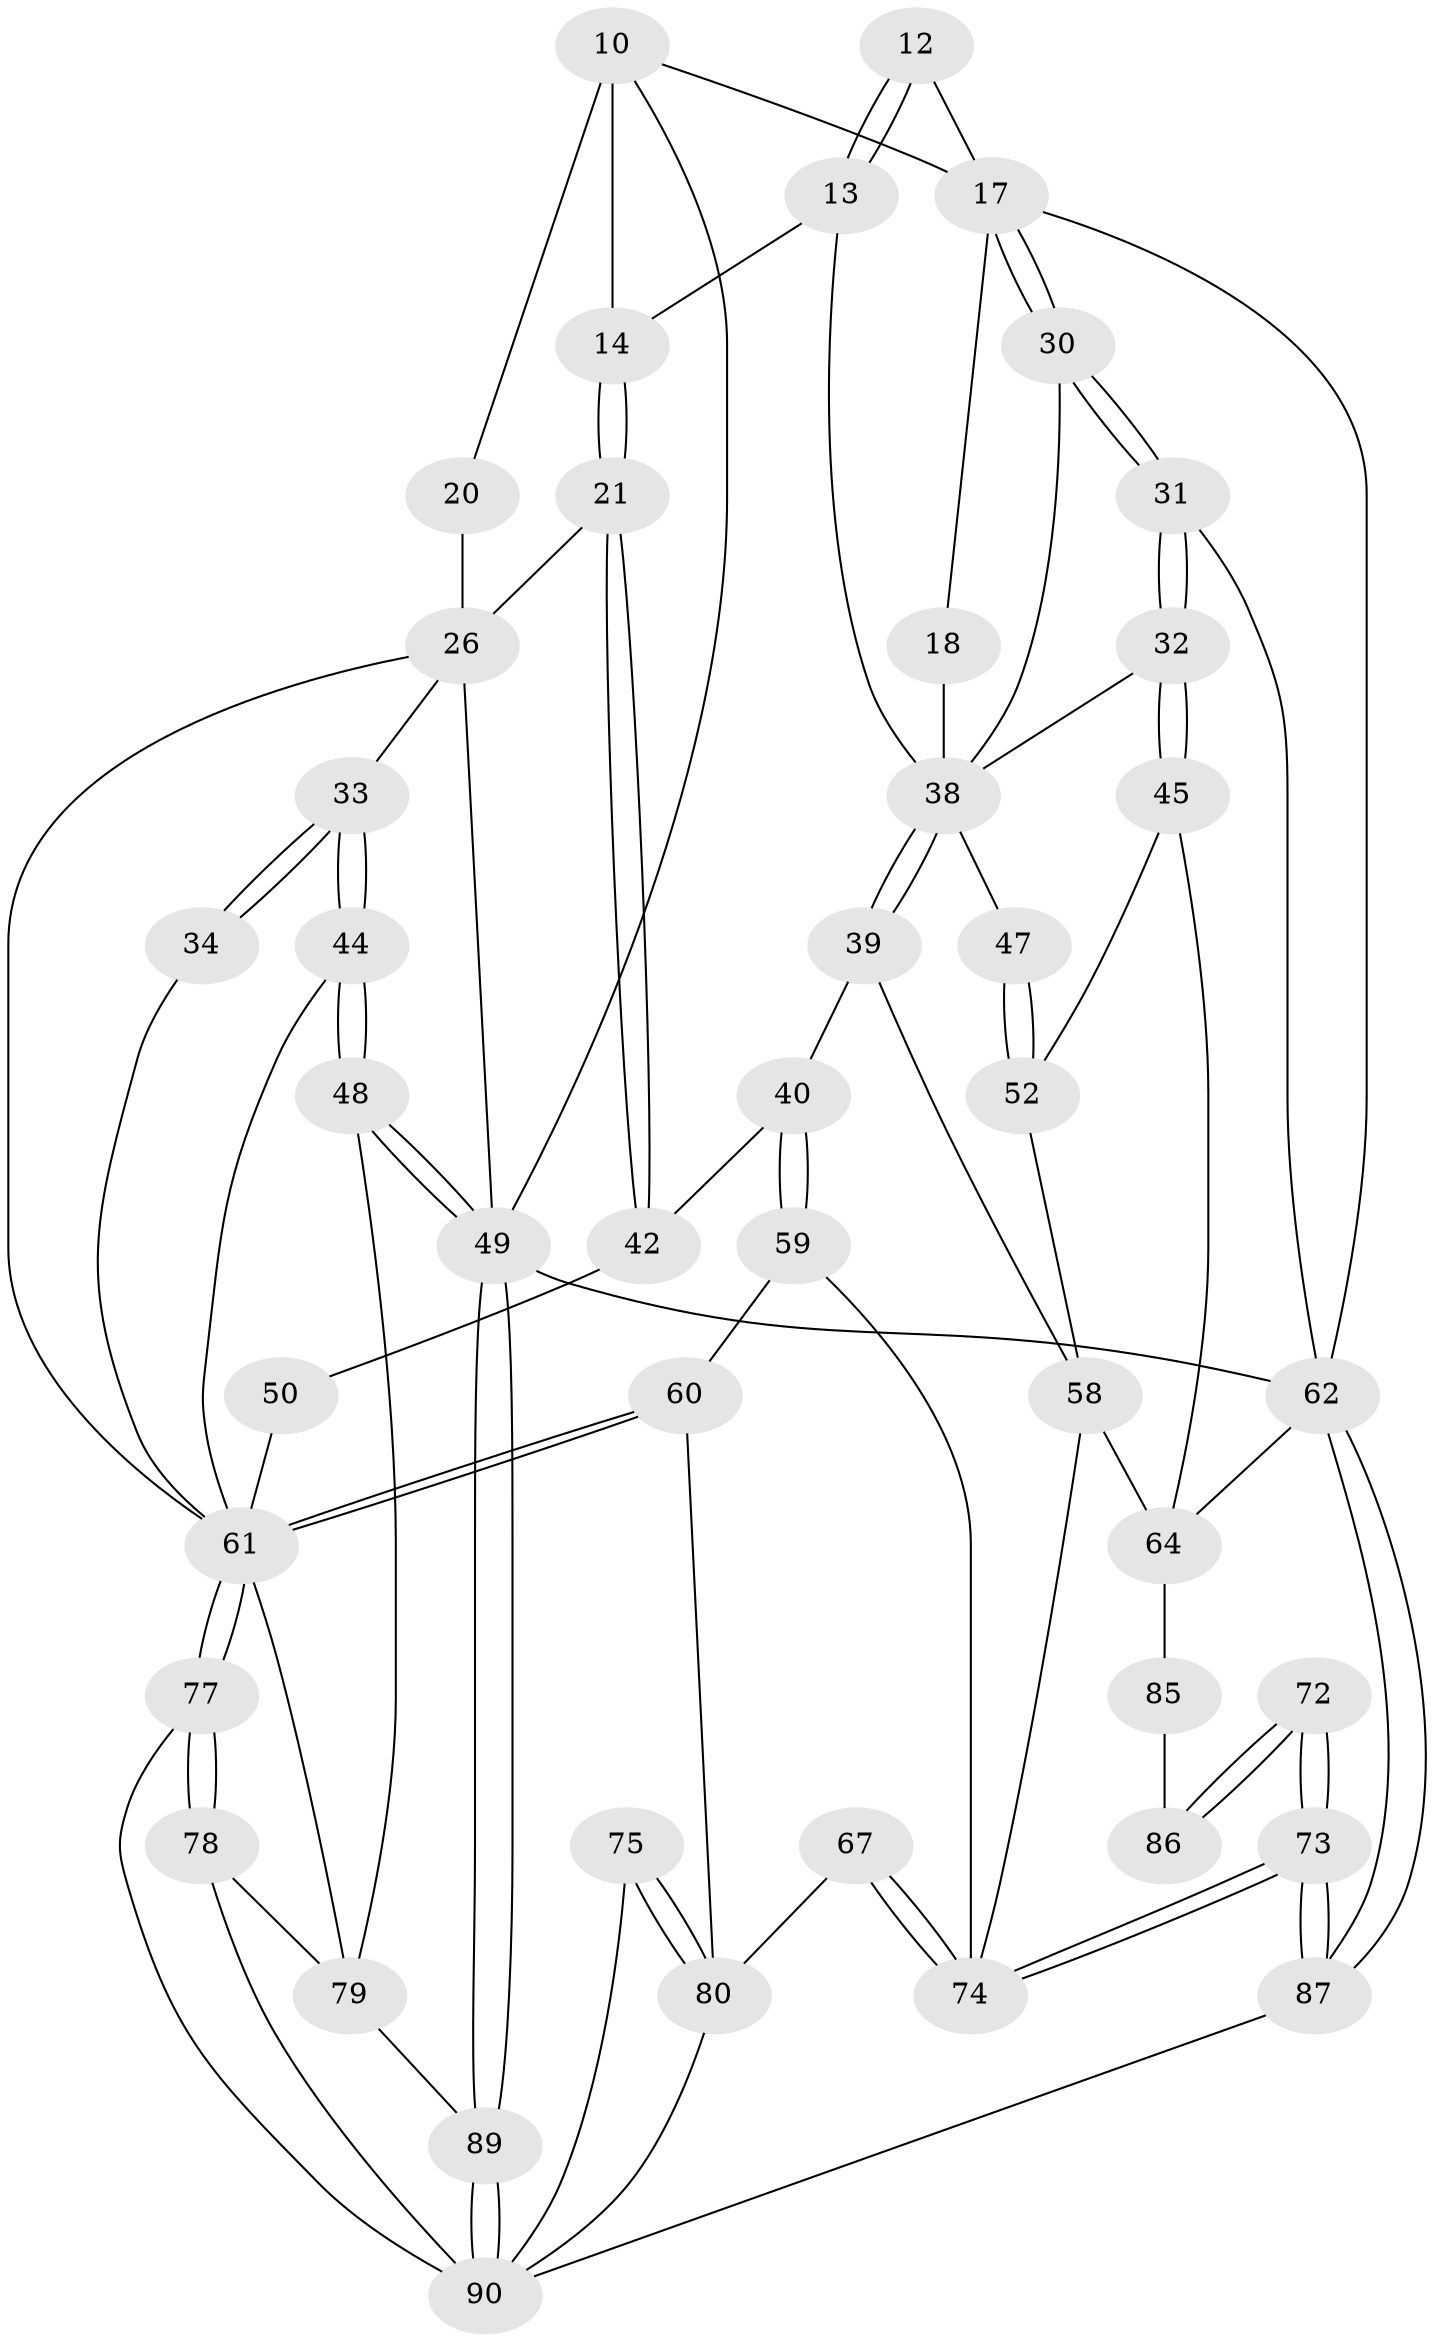 // original degree distribution, {3: 0.03333333333333333, 4: 0.25555555555555554, 5: 0.45555555555555555, 6: 0.25555555555555554}
// Generated by graph-tools (version 1.1) at 2025/00/03/09/25 05:00:58]
// undirected, 45 vertices, 100 edges
graph export_dot {
graph [start="1"]
  node [color=gray90,style=filled];
  10 [pos="+0.36609840589357917+0.08372909165373672",super="+9+7+6"];
  12 [pos="+0.6233101205641971+0.04517847854681691"];
  13 [pos="+0.5258454054766907+0.25192796150774577"];
  14 [pos="+0.5034197177652965+0.2470522858464283"];
  17 [pos="+1+0",super="+3+11"];
  18 [pos="+0.8074740143305158+0.12731473329260953",super="+15"];
  20 [pos="+0.2806628111972852+0.07014538768625324",super="+19"];
  21 [pos="+0.447951879855512+0.2744845617826395"];
  26 [pos="+0.22263295105608594+0.26318201475561304",super="+25+22+24"];
  30 [pos="+0.902993473548744+0.21942701533796088"];
  31 [pos="+1+0.4770079286119487"];
  32 [pos="+1+0.5176881468370172"];
  33 [pos="+0+0.052714093990790106"];
  34 [pos="+0.16394105629505876+0.26672153756834616"];
  38 [pos="+0.6603030886129512+0.37592285984037227",super="+29+28+27"];
  39 [pos="+0.5076158298653922+0.6319579429360779"];
  40 [pos="+0.5073153455820392+0.6320682741164593"];
  42 [pos="+0.4442044891883883+0.36080855069855894",super="+41"];
  44 [pos="+0+0.26618642675444415"];
  45 [pos="+1+0.53219885237473"];
  47 [pos="+0.754474999552872+0.4801206667879671"];
  48 [pos="+0+0.7676930280146116"];
  49 [pos="+0+1",super="+5"];
  50 [pos="+0.4485715205262676+0.6002047033532178",super="+43"];
  52 [pos="+0.7232963251951079+0.658490217770662",super="+46"];
  58 [pos="+0.732802932809312+0.7248948427640025",super="+53"];
  59 [pos="+0.5016430826422347+0.6490762819925637"];
  60 [pos="+0.4377233735441786+0.7362460927056546"];
  61 [pos="+0.2704053807037065+0.7706981387233554",super="+54+51+37"];
  62 [pos="+1+1",super="+4"];
  64 [pos="+1+0.6678903315879495",super="+63+57"];
  67 [pos="+0.5822415823768763+1"];
  72 [pos="+0.735370518990335+1"];
  73 [pos="+0.6389693131263675+1"];
  74 [pos="+0.5973164607237353+1",super="+65+66"];
  75 [pos="+0.378636173441458+0.8702725365378347"];
  77 [pos="+0.28939251063026233+0.845274952554552"];
  78 [pos="+0.2514459176117877+0.8880090840055709"];
  79 [pos="+0.10514594063348347+0.8845174379049316",super="+55"];
  80 [pos="+0.4162426830438204+0.9359888068546777",super="+69"];
  85 [pos="+0.9408048415053358+0.9444286134751634",super="+84+70"];
  86 [pos="+0.921171286356165+0.9462203147574105",super="+71"];
  87 [pos="+0.6388916276700756+1"];
  89 [pos="+0.17404541062406131+1",super="+88"];
  90 [pos="+0.2681812657772978+1",super="+82+83"];
  10 -- 20 [weight=2];
  10 -- 14;
  10 -- 49;
  10 -- 17;
  12 -- 13;
  12 -- 13;
  12 -- 17 [weight=2];
  13 -- 14;
  13 -- 38;
  14 -- 21;
  14 -- 21;
  17 -- 18 [weight=2];
  17 -- 30;
  17 -- 30;
  17 -- 62;
  18 -- 38 [weight=2];
  20 -- 26 [weight=2];
  21 -- 42;
  21 -- 42;
  21 -- 26;
  26 -- 33;
  26 -- 49;
  26 -- 61;
  30 -- 31;
  30 -- 31;
  30 -- 38;
  31 -- 32;
  31 -- 32;
  31 -- 62;
  32 -- 45;
  32 -- 45;
  32 -- 38;
  33 -- 34;
  33 -- 34;
  33 -- 44;
  33 -- 44;
  34 -- 61;
  38 -- 39;
  38 -- 39;
  38 -- 47;
  39 -- 40;
  39 -- 58;
  40 -- 59;
  40 -- 59;
  40 -- 42;
  42 -- 50 [weight=2];
  44 -- 48;
  44 -- 48;
  44 -- 61;
  45 -- 52;
  45 -- 64;
  47 -- 52 [weight=2];
  47 -- 52;
  48 -- 49;
  48 -- 49;
  48 -- 79;
  49 -- 89;
  49 -- 89;
  49 -- 62 [weight=2];
  50 -- 61 [weight=2];
  52 -- 58;
  58 -- 74;
  58 -- 64;
  59 -- 60;
  59 -- 74;
  60 -- 61;
  60 -- 61;
  60 -- 80;
  61 -- 77;
  61 -- 77;
  61 -- 79;
  62 -- 87;
  62 -- 87;
  62 -- 64;
  64 -- 85 [weight=3];
  67 -- 74 [weight=2];
  67 -- 74;
  67 -- 80;
  72 -- 73;
  72 -- 73;
  72 -- 86 [weight=2];
  72 -- 86;
  73 -- 74;
  73 -- 74;
  73 -- 87;
  73 -- 87;
  75 -- 80 [weight=2];
  75 -- 80;
  75 -- 90;
  77 -- 78;
  77 -- 78;
  77 -- 90;
  78 -- 79;
  78 -- 90;
  79 -- 89;
  80 -- 90;
  85 -- 86 [weight=2];
  87 -- 90;
  89 -- 90 [weight=2];
  89 -- 90;
}
